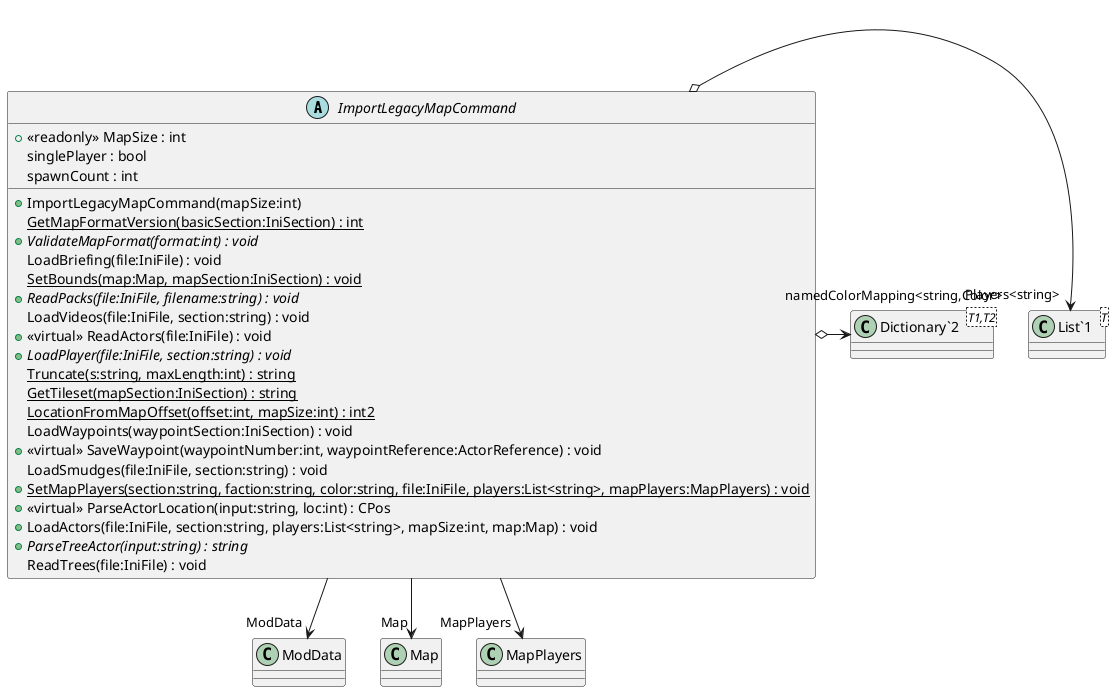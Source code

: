 @startuml
abstract class ImportLegacyMapCommand {
    + <<readonly>> MapSize : int
    + ImportLegacyMapCommand(mapSize:int)
    singlePlayer : bool
    spawnCount : int
    {static} GetMapFormatVersion(basicSection:IniSection) : int
    + {abstract} ValidateMapFormat(format:int) : void
    LoadBriefing(file:IniFile) : void
    {static} SetBounds(map:Map, mapSection:IniSection) : void
    + {abstract} ReadPacks(file:IniFile, filename:string) : void
    LoadVideos(file:IniFile, section:string) : void
    + <<virtual>> ReadActors(file:IniFile) : void
    + {abstract} LoadPlayer(file:IniFile, section:string) : void
    {static} Truncate(s:string, maxLength:int) : string
    {static} GetTileset(mapSection:IniSection) : string
    {static} LocationFromMapOffset(offset:int, mapSize:int) : int2
    LoadWaypoints(waypointSection:IniSection) : void
    + <<virtual>> SaveWaypoint(waypointNumber:int, waypointReference:ActorReference) : void
    LoadSmudges(file:IniFile, section:string) : void
    + {static} SetMapPlayers(section:string, faction:string, color:string, file:IniFile, players:List<string>, mapPlayers:MapPlayers) : void
    + <<virtual>> ParseActorLocation(input:string, loc:int) : CPos
    + LoadActors(file:IniFile, section:string, players:List<string>, mapSize:int, map:Map) : void
    + {abstract} ParseTreeActor(input:string) : string
    ReadTrees(file:IniFile) : void
}
class "List`1"<T> {
}
class "Dictionary`2"<T1,T2> {
}
ImportLegacyMapCommand --> "ModData" ModData
ImportLegacyMapCommand --> "Map" Map
ImportLegacyMapCommand o-> "Players<string>" "List`1"
ImportLegacyMapCommand --> "MapPlayers" MapPlayers
ImportLegacyMapCommand o-> "namedColorMapping<string,Color>" "Dictionary`2"
@enduml
